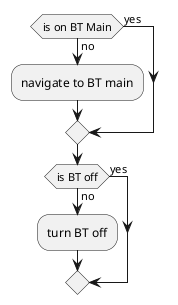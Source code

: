 @startuml
if (is on BT Main) then (no)
  :navigate to BT main;
else (yes)
endif

if (is BT off) then (no)
  :turn BT off;
else (yes)
endif
@enduml

